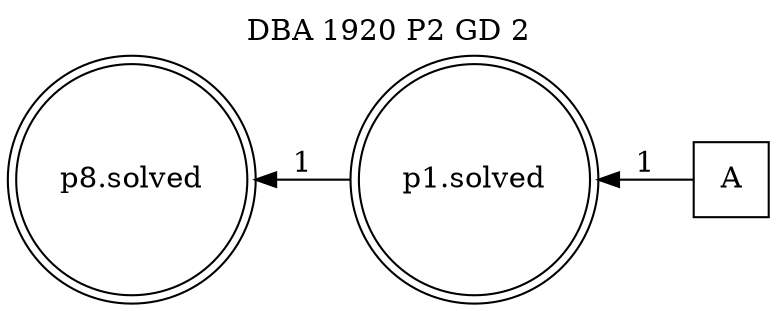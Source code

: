 digraph DBA_1920_P2_GD_2 {
labelloc="tl"
label= " DBA 1920 P2 GD 2 "
rankdir="RL";
graph [ size=" 10 , 10 !"]

"A" [shape="square" label="A"]
"p1.solved" [shape="doublecircle" label="p1.solved"]
"p8.solved" [shape="doublecircle" label="p8.solved"]
"A" -> "p1.solved" [ label=1]
"p1.solved" -> "p8.solved" [ label=1]
}
